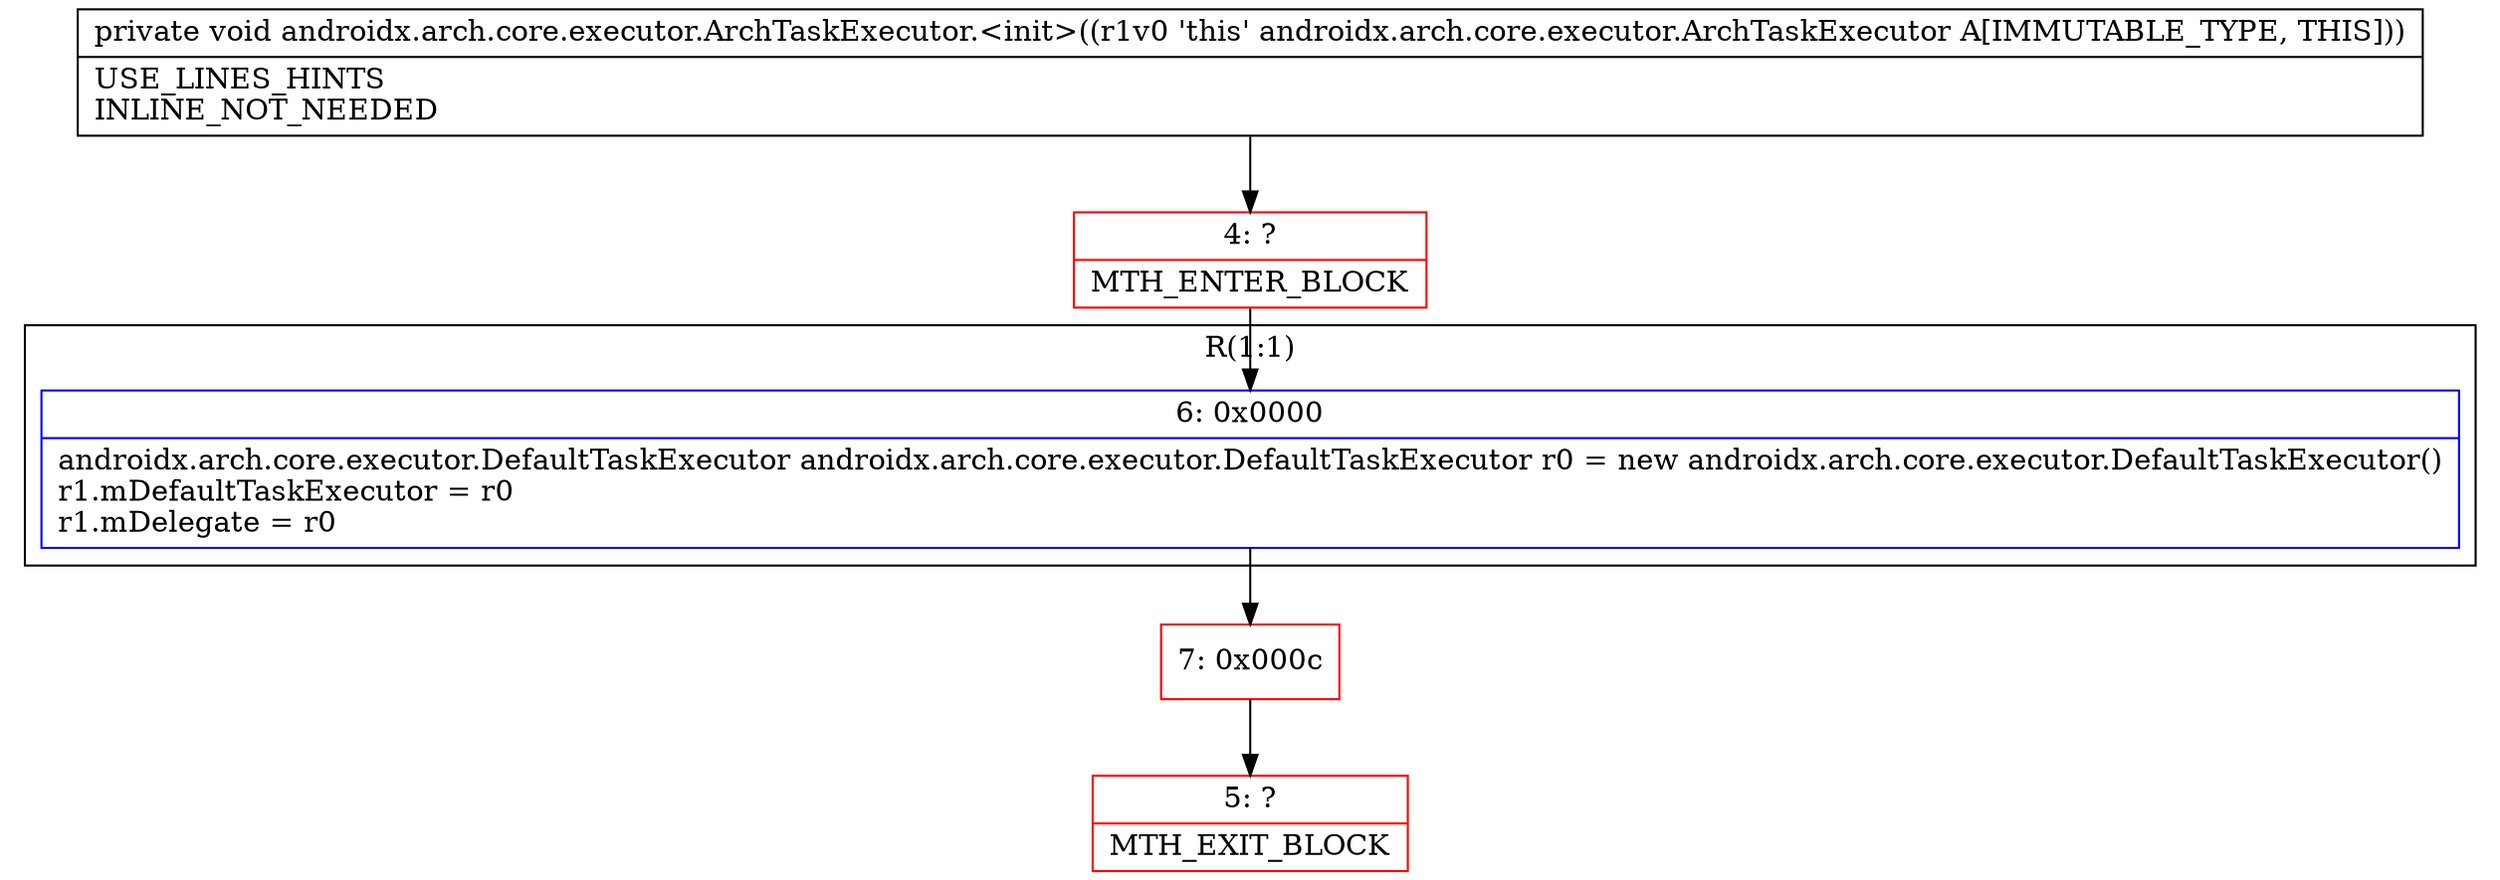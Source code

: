 digraph "CFG forandroidx.arch.core.executor.ArchTaskExecutor.\<init\>()V" {
subgraph cluster_Region_598431335 {
label = "R(1:1)";
node [shape=record,color=blue];
Node_6 [shape=record,label="{6\:\ 0x0000|androidx.arch.core.executor.DefaultTaskExecutor androidx.arch.core.executor.DefaultTaskExecutor r0 = new androidx.arch.core.executor.DefaultTaskExecutor()\lr1.mDefaultTaskExecutor = r0\lr1.mDelegate = r0\l}"];
}
Node_4 [shape=record,color=red,label="{4\:\ ?|MTH_ENTER_BLOCK\l}"];
Node_7 [shape=record,color=red,label="{7\:\ 0x000c}"];
Node_5 [shape=record,color=red,label="{5\:\ ?|MTH_EXIT_BLOCK\l}"];
MethodNode[shape=record,label="{private void androidx.arch.core.executor.ArchTaskExecutor.\<init\>((r1v0 'this' androidx.arch.core.executor.ArchTaskExecutor A[IMMUTABLE_TYPE, THIS]))  | USE_LINES_HINTS\lINLINE_NOT_NEEDED\l}"];
MethodNode -> Node_4;Node_6 -> Node_7;
Node_4 -> Node_6;
Node_7 -> Node_5;
}

